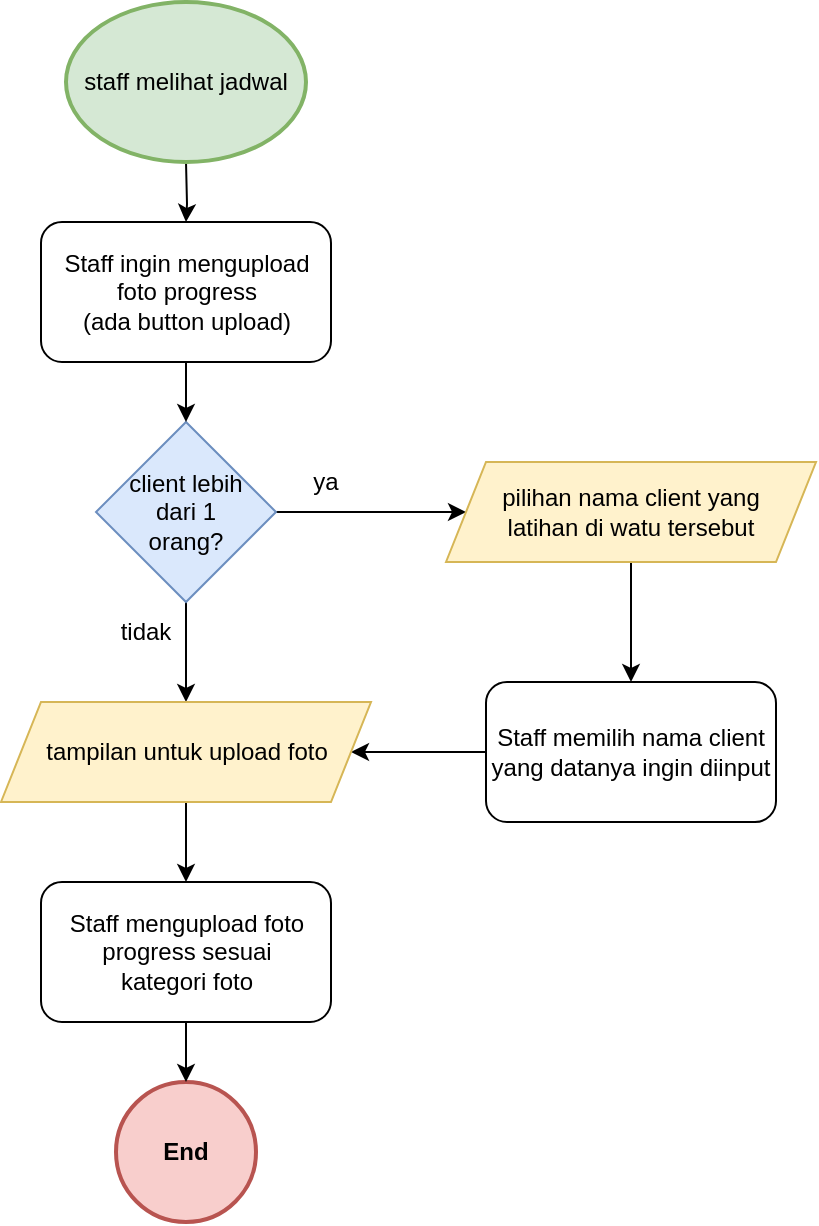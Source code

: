<mxfile version="20.8.23" type="github">
  <diagram name="Page-1" id="vd_3fTeyYMcWCq_SUtv8">
    <mxGraphModel dx="867" dy="589" grid="1" gridSize="10" guides="1" tooltips="1" connect="1" arrows="1" fold="1" page="1" pageScale="1" pageWidth="850" pageHeight="1100" math="0" shadow="0">
      <root>
        <mxCell id="0" />
        <mxCell id="1" parent="0" />
        <mxCell id="uEPTChsxkMGTpGK2YMd2-1" value="End" style="ellipse;whiteSpace=wrap;html=1;aspect=fixed;fillColor=#f8cecc;strokeColor=#b85450;fontStyle=1;strokeWidth=2;" parent="1" vertex="1">
          <mxGeometry x="115" y="620" width="70" height="70" as="geometry" />
        </mxCell>
        <mxCell id="VMWoeDO-qQuQW-Q6FBoq-10" value="" style="edgeStyle=orthogonalEdgeStyle;rounded=0;orthogonalLoop=1;jettySize=auto;html=1;" parent="1" target="VMWoeDO-qQuQW-Q6FBoq-9" edge="1">
          <mxGeometry relative="1" as="geometry">
            <mxPoint x="150.0" y="160.0" as="sourcePoint" />
          </mxGeometry>
        </mxCell>
        <mxCell id="VMWoeDO-qQuQW-Q6FBoq-7" value="" style="edgeStyle=orthogonalEdgeStyle;rounded=0;orthogonalLoop=1;jettySize=auto;html=1;" parent="1" source="VMWoeDO-qQuQW-Q6FBoq-1" target="VMWoeDO-qQuQW-Q6FBoq-6" edge="1">
          <mxGeometry relative="1" as="geometry" />
        </mxCell>
        <mxCell id="VMWoeDO-qQuQW-Q6FBoq-14" value="" style="edgeStyle=orthogonalEdgeStyle;rounded=0;orthogonalLoop=1;jettySize=auto;html=1;" parent="1" source="VMWoeDO-qQuQW-Q6FBoq-1" target="VMWoeDO-qQuQW-Q6FBoq-13" edge="1">
          <mxGeometry relative="1" as="geometry" />
        </mxCell>
        <mxCell id="VMWoeDO-qQuQW-Q6FBoq-1" value="client lebih&lt;br&gt;dari 1&lt;br&gt;orang?" style="rhombus;whiteSpace=wrap;html=1;fillColor=#dae8fc;strokeColor=#6c8ebf;" parent="1" vertex="1">
          <mxGeometry x="105" y="290" width="90" height="90" as="geometry" />
        </mxCell>
        <mxCell id="VMWoeDO-qQuQW-Q6FBoq-17" value="" style="edgeStyle=orthogonalEdgeStyle;rounded=0;orthogonalLoop=1;jettySize=auto;html=1;" parent="1" source="VMWoeDO-qQuQW-Q6FBoq-3" target="VMWoeDO-qQuQW-Q6FBoq-13" edge="1">
          <mxGeometry relative="1" as="geometry" />
        </mxCell>
        <mxCell id="VMWoeDO-qQuQW-Q6FBoq-3" value="Staff memilih nama client yang datanya ingin diinput" style="rounded=1;whiteSpace=wrap;html=1;fontSize=12;glass=0;strokeWidth=1;shadow=0;" parent="1" vertex="1">
          <mxGeometry x="300" y="420" width="145" height="70" as="geometry" />
        </mxCell>
        <mxCell id="VMWoeDO-qQuQW-Q6FBoq-5" value="ya" style="text;html=1;strokeColor=none;fillColor=none;align=center;verticalAlign=middle;whiteSpace=wrap;rounded=0;" parent="1" vertex="1">
          <mxGeometry x="190" y="305" width="60" height="30" as="geometry" />
        </mxCell>
        <mxCell id="VMWoeDO-qQuQW-Q6FBoq-8" value="" style="edgeStyle=orthogonalEdgeStyle;rounded=0;orthogonalLoop=1;jettySize=auto;html=1;" parent="1" source="VMWoeDO-qQuQW-Q6FBoq-6" target="VMWoeDO-qQuQW-Q6FBoq-3" edge="1">
          <mxGeometry relative="1" as="geometry" />
        </mxCell>
        <mxCell id="VMWoeDO-qQuQW-Q6FBoq-6" value="pilihan nama client yang&lt;br&gt;latihan di watu tersebut" style="shape=parallelogram;perimeter=parallelogramPerimeter;whiteSpace=wrap;html=1;fixedSize=1;strokeWidth=1;fillColor=#fff2cc;strokeColor=#d6b656;" parent="1" vertex="1">
          <mxGeometry x="280" y="310" width="185" height="50" as="geometry" />
        </mxCell>
        <mxCell id="VMWoeDO-qQuQW-Q6FBoq-11" value="" style="edgeStyle=orthogonalEdgeStyle;rounded=0;orthogonalLoop=1;jettySize=auto;html=1;" parent="1" source="VMWoeDO-qQuQW-Q6FBoq-9" target="VMWoeDO-qQuQW-Q6FBoq-1" edge="1">
          <mxGeometry relative="1" as="geometry" />
        </mxCell>
        <mxCell id="VMWoeDO-qQuQW-Q6FBoq-9" value="Staff ingin mengupload foto progress&lt;br&gt;(ada button upload)" style="rounded=1;whiteSpace=wrap;html=1;fontSize=12;glass=0;strokeWidth=1;shadow=0;" parent="1" vertex="1">
          <mxGeometry x="77.5" y="190" width="145" height="70" as="geometry" />
        </mxCell>
        <mxCell id="VMWoeDO-qQuQW-Q6FBoq-16" value="" style="edgeStyle=orthogonalEdgeStyle;rounded=0;orthogonalLoop=1;jettySize=auto;html=1;" parent="1" source="VMWoeDO-qQuQW-Q6FBoq-12" target="uEPTChsxkMGTpGK2YMd2-1" edge="1">
          <mxGeometry relative="1" as="geometry" />
        </mxCell>
        <mxCell id="VMWoeDO-qQuQW-Q6FBoq-12" value="Staff mengupload foto progress sesuai&lt;br&gt;kategori foto" style="rounded=1;whiteSpace=wrap;html=1;fontSize=12;glass=0;strokeWidth=1;shadow=0;" parent="1" vertex="1">
          <mxGeometry x="77.5" y="520" width="145" height="70" as="geometry" />
        </mxCell>
        <mxCell id="VMWoeDO-qQuQW-Q6FBoq-15" value="" style="edgeStyle=orthogonalEdgeStyle;rounded=0;orthogonalLoop=1;jettySize=auto;html=1;" parent="1" source="VMWoeDO-qQuQW-Q6FBoq-13" target="VMWoeDO-qQuQW-Q6FBoq-12" edge="1">
          <mxGeometry relative="1" as="geometry" />
        </mxCell>
        <mxCell id="VMWoeDO-qQuQW-Q6FBoq-13" value="tampilan untuk upload foto" style="shape=parallelogram;perimeter=parallelogramPerimeter;whiteSpace=wrap;html=1;fixedSize=1;strokeWidth=1;fillColor=#fff2cc;strokeColor=#d6b656;" parent="1" vertex="1">
          <mxGeometry x="57.5" y="430" width="185" height="50" as="geometry" />
        </mxCell>
        <mxCell id="VMWoeDO-qQuQW-Q6FBoq-18" value="tidak" style="text;html=1;strokeColor=none;fillColor=none;align=center;verticalAlign=middle;whiteSpace=wrap;rounded=0;" parent="1" vertex="1">
          <mxGeometry x="100" y="380" width="60" height="30" as="geometry" />
        </mxCell>
        <mxCell id="GtKJx6CDQjJy43zYFTCQ-1" value="staff melihat jadwal" style="ellipse;whiteSpace=wrap;html=1;fillColor=#d5e8d4;strokeColor=#82b366;strokeWidth=2;" parent="1" vertex="1">
          <mxGeometry x="90" y="80" width="120" height="80" as="geometry" />
        </mxCell>
      </root>
    </mxGraphModel>
  </diagram>
</mxfile>
